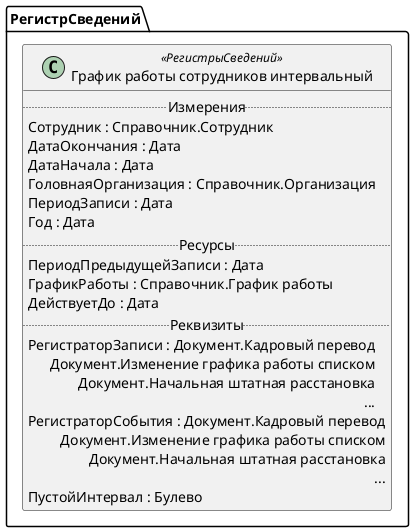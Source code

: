 ﻿@startuml ГрафикРаботыСотрудниковИнтервальный
'!include templates.wsd
'..\include templates.wsd
class РегистрСведений.ГрафикРаботыСотрудниковИнтервальный as "График работы сотрудников интервальный" <<РегистрыСведений>>
{
..Измерения..
Сотрудник : Справочник.Сотрудник
ДатаОкончания : Дата
ДатаНачала : Дата
ГоловнаяОрганизация : Справочник.Организация
ПериодЗаписи : Дата
Год : Дата
..Ресурсы..
ПериодПредыдущейЗаписи : Дата
ГрафикРаботы : Справочник.График работы
ДействуетДо : Дата
..Реквизиты..
РегистраторЗаписи : Документ.Кадровый перевод\rДокумент.Изменение графика работы списком\rДокумент.Начальная штатная расстановка\r...
РегистраторСобытия : Документ.Кадровый перевод\rДокумент.Изменение графика работы списком\rДокумент.Начальная штатная расстановка\r...
ПустойИнтервал : Булево
}
@enduml
